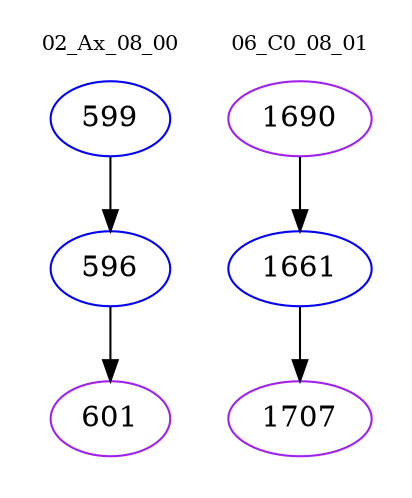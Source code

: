 digraph{
subgraph cluster_0 {
color = white
label = "02_Ax_08_00";
fontsize=10;
T0_599 [label="599", color="blue"]
T0_599 -> T0_596 [color="black"]
T0_596 [label="596", color="blue"]
T0_596 -> T0_601 [color="black"]
T0_601 [label="601", color="purple"]
}
subgraph cluster_1 {
color = white
label = "06_C0_08_01";
fontsize=10;
T1_1690 [label="1690", color="purple"]
T1_1690 -> T1_1661 [color="black"]
T1_1661 [label="1661", color="blue"]
T1_1661 -> T1_1707 [color="black"]
T1_1707 [label="1707", color="purple"]
}
}
